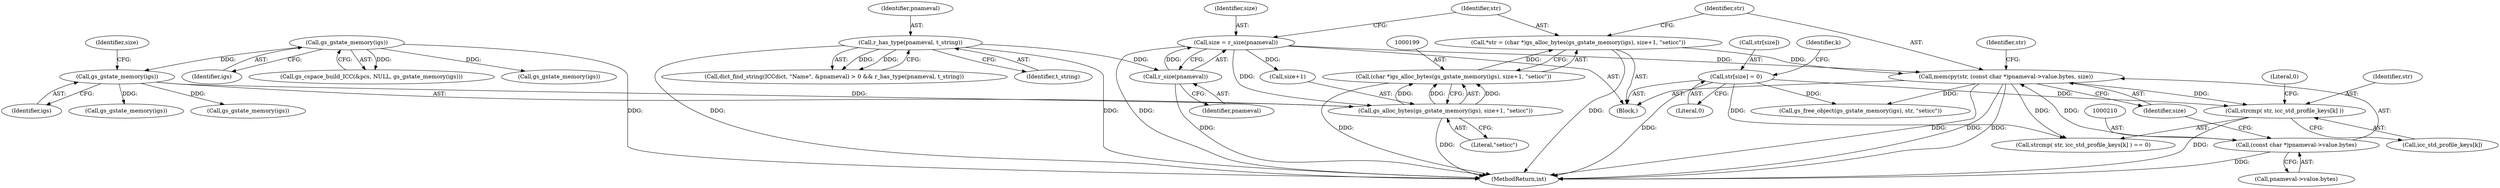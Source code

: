 digraph "0_ghostscript_67d760ab775dae4efe803b5944b0439aa3c0b04a@API" {
"1000234" [label="(Call,strcmp( str, icc_std_profile_keys[k] ))"];
"1000217" [label="(Call,str[size] = 0)"];
"1000207" [label="(Call,memcpy(str, (const char *)pnameval->value.bytes, size))"];
"1000196" [label="(Call,*str = (char *)gs_alloc_bytes(gs_gstate_memory(igs), size+1, \"seticc\"))"];
"1000198" [label="(Call,(char *)gs_alloc_bytes(gs_gstate_memory(igs), size+1, \"seticc\"))"];
"1000200" [label="(Call,gs_alloc_bytes(gs_gstate_memory(igs), size+1, \"seticc\"))"];
"1000201" [label="(Call,gs_gstate_memory(igs))"];
"1000167" [label="(Call,gs_gstate_memory(igs))"];
"1000191" [label="(Call,size = r_size(pnameval))"];
"1000193" [label="(Call,r_size(pnameval))"];
"1000186" [label="(Call,r_has_type(pnameval, t_string))"];
"1000209" [label="(Call,(const char *)pnameval->value.bytes)"];
"1000251" [label="(Call,gs_gstate_memory(igs))"];
"1000217" [label="(Call,str[size] = 0)"];
"1000224" [label="(Identifier,k)"];
"1000219" [label="(Identifier,str)"];
"1000589" [label="(MethodReturn,int)"];
"1000198" [label="(Call,(char *)gs_alloc_bytes(gs_gstate_memory(igs), size+1, \"seticc\"))"];
"1000197" [label="(Identifier,str)"];
"1000163" [label="(Call,gs_cspace_build_ICC(&pcs, NULL, gs_gstate_memory(igs)))"];
"1000191" [label="(Call,size = r_size(pnameval))"];
"1000255" [label="(Call,gs_gstate_memory(igs))"];
"1000187" [label="(Identifier,pnameval)"];
"1000265" [label="(Call,gs_gstate_memory(igs))"];
"1000201" [label="(Call,gs_gstate_memory(igs))"];
"1000194" [label="(Identifier,pnameval)"];
"1000204" [label="(Identifier,size)"];
"1000189" [label="(Block,)"];
"1000203" [label="(Call,size+1)"];
"1000216" [label="(Identifier,size)"];
"1000209" [label="(Call,(const char *)pnameval->value.bytes)"];
"1000192" [label="(Identifier,size)"];
"1000211" [label="(Call,pnameval->value.bytes)"];
"1000236" [label="(Call,icc_std_profile_keys[k])"];
"1000168" [label="(Identifier,igs)"];
"1000188" [label="(Identifier,t_string)"];
"1000200" [label="(Call,gs_alloc_bytes(gs_gstate_memory(igs), size+1, \"seticc\"))"];
"1000254" [label="(Call,gs_free_object(gs_gstate_memory(igs), str, \"seticc\"))"];
"1000167" [label="(Call,gs_gstate_memory(igs))"];
"1000196" [label="(Call,*str = (char *)gs_alloc_bytes(gs_gstate_memory(igs), size+1, \"seticc\"))"];
"1000206" [label="(Literal,\"seticc\")"];
"1000239" [label="(Literal,0)"];
"1000178" [label="(Call,dict_find_string(ICCdict, \"Name\", &pnameval) > 0 && r_has_type(pnameval, t_string))"];
"1000233" [label="(Call,strcmp( str, icc_std_profile_keys[k] ) == 0)"];
"1000208" [label="(Identifier,str)"];
"1000186" [label="(Call,r_has_type(pnameval, t_string))"];
"1000218" [label="(Call,str[size])"];
"1000193" [label="(Call,r_size(pnameval))"];
"1000221" [label="(Literal,0)"];
"1000207" [label="(Call,memcpy(str, (const char *)pnameval->value.bytes, size))"];
"1000235" [label="(Identifier,str)"];
"1000234" [label="(Call,strcmp( str, icc_std_profile_keys[k] ))"];
"1000202" [label="(Identifier,igs)"];
"1000234" -> "1000233"  [label="AST: "];
"1000234" -> "1000236"  [label="CFG: "];
"1000235" -> "1000234"  [label="AST: "];
"1000236" -> "1000234"  [label="AST: "];
"1000239" -> "1000234"  [label="CFG: "];
"1000234" -> "1000589"  [label="DDG: "];
"1000217" -> "1000234"  [label="DDG: "];
"1000207" -> "1000234"  [label="DDG: "];
"1000217" -> "1000189"  [label="AST: "];
"1000217" -> "1000221"  [label="CFG: "];
"1000218" -> "1000217"  [label="AST: "];
"1000221" -> "1000217"  [label="AST: "];
"1000224" -> "1000217"  [label="CFG: "];
"1000217" -> "1000589"  [label="DDG: "];
"1000217" -> "1000233"  [label="DDG: "];
"1000217" -> "1000254"  [label="DDG: "];
"1000207" -> "1000189"  [label="AST: "];
"1000207" -> "1000216"  [label="CFG: "];
"1000208" -> "1000207"  [label="AST: "];
"1000209" -> "1000207"  [label="AST: "];
"1000216" -> "1000207"  [label="AST: "];
"1000219" -> "1000207"  [label="CFG: "];
"1000207" -> "1000589"  [label="DDG: "];
"1000207" -> "1000589"  [label="DDG: "];
"1000207" -> "1000589"  [label="DDG: "];
"1000196" -> "1000207"  [label="DDG: "];
"1000209" -> "1000207"  [label="DDG: "];
"1000191" -> "1000207"  [label="DDG: "];
"1000207" -> "1000233"  [label="DDG: "];
"1000207" -> "1000254"  [label="DDG: "];
"1000196" -> "1000189"  [label="AST: "];
"1000196" -> "1000198"  [label="CFG: "];
"1000197" -> "1000196"  [label="AST: "];
"1000198" -> "1000196"  [label="AST: "];
"1000208" -> "1000196"  [label="CFG: "];
"1000196" -> "1000589"  [label="DDG: "];
"1000198" -> "1000196"  [label="DDG: "];
"1000198" -> "1000200"  [label="CFG: "];
"1000199" -> "1000198"  [label="AST: "];
"1000200" -> "1000198"  [label="AST: "];
"1000198" -> "1000589"  [label="DDG: "];
"1000200" -> "1000198"  [label="DDG: "];
"1000200" -> "1000198"  [label="DDG: "];
"1000200" -> "1000198"  [label="DDG: "];
"1000200" -> "1000206"  [label="CFG: "];
"1000201" -> "1000200"  [label="AST: "];
"1000203" -> "1000200"  [label="AST: "];
"1000206" -> "1000200"  [label="AST: "];
"1000200" -> "1000589"  [label="DDG: "];
"1000201" -> "1000200"  [label="DDG: "];
"1000191" -> "1000200"  [label="DDG: "];
"1000201" -> "1000202"  [label="CFG: "];
"1000202" -> "1000201"  [label="AST: "];
"1000204" -> "1000201"  [label="CFG: "];
"1000167" -> "1000201"  [label="DDG: "];
"1000201" -> "1000251"  [label="DDG: "];
"1000201" -> "1000255"  [label="DDG: "];
"1000167" -> "1000163"  [label="AST: "];
"1000167" -> "1000168"  [label="CFG: "];
"1000168" -> "1000167"  [label="AST: "];
"1000163" -> "1000167"  [label="CFG: "];
"1000167" -> "1000589"  [label="DDG: "];
"1000167" -> "1000163"  [label="DDG: "];
"1000167" -> "1000265"  [label="DDG: "];
"1000191" -> "1000189"  [label="AST: "];
"1000191" -> "1000193"  [label="CFG: "];
"1000192" -> "1000191"  [label="AST: "];
"1000193" -> "1000191"  [label="AST: "];
"1000197" -> "1000191"  [label="CFG: "];
"1000191" -> "1000589"  [label="DDG: "];
"1000193" -> "1000191"  [label="DDG: "];
"1000191" -> "1000203"  [label="DDG: "];
"1000193" -> "1000194"  [label="CFG: "];
"1000194" -> "1000193"  [label="AST: "];
"1000193" -> "1000589"  [label="DDG: "];
"1000186" -> "1000193"  [label="DDG: "];
"1000186" -> "1000178"  [label="AST: "];
"1000186" -> "1000188"  [label="CFG: "];
"1000187" -> "1000186"  [label="AST: "];
"1000188" -> "1000186"  [label="AST: "];
"1000178" -> "1000186"  [label="CFG: "];
"1000186" -> "1000589"  [label="DDG: "];
"1000186" -> "1000589"  [label="DDG: "];
"1000186" -> "1000178"  [label="DDG: "];
"1000186" -> "1000178"  [label="DDG: "];
"1000209" -> "1000211"  [label="CFG: "];
"1000210" -> "1000209"  [label="AST: "];
"1000211" -> "1000209"  [label="AST: "];
"1000216" -> "1000209"  [label="CFG: "];
"1000209" -> "1000589"  [label="DDG: "];
}
